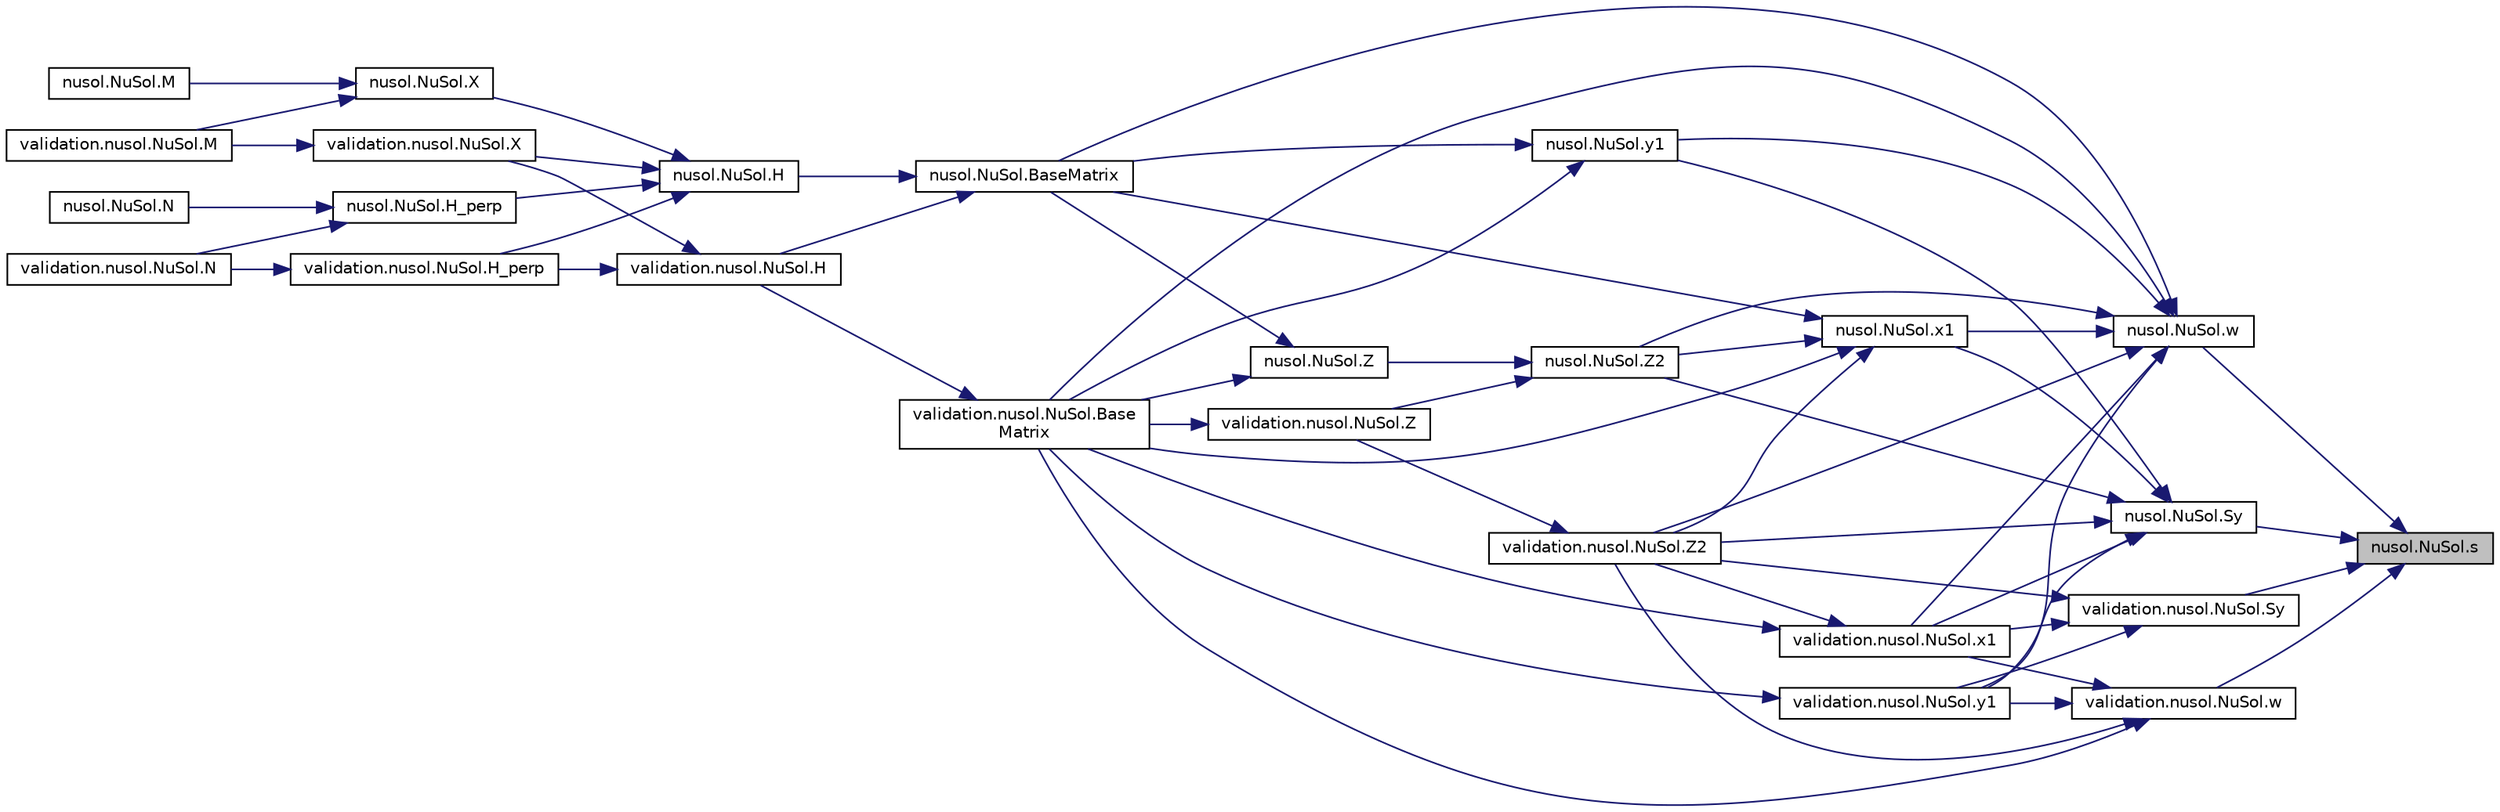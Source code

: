 digraph "nusol.NuSol.s"
{
 // INTERACTIVE_SVG=YES
 // LATEX_PDF_SIZE
  edge [fontname="Helvetica",fontsize="10",labelfontname="Helvetica",labelfontsize="10"];
  node [fontname="Helvetica",fontsize="10",shape=record];
  rankdir="RL";
  Node1 [label="nusol.NuSol.s",height=0.2,width=0.4,color="black", fillcolor="grey75", style="filled", fontcolor="black",tooltip=" "];
  Node1 -> Node2 [dir="back",color="midnightblue",fontsize="10",style="solid",fontname="Helvetica"];
  Node2 [label="nusol.NuSol.Sy",height=0.2,width=0.4,color="black", fillcolor="white", style="filled",URL="$classnusol_1_1_nu_sol.html#af961772e702273d94201f394e4c47c28",tooltip=" "];
  Node2 -> Node3 [dir="back",color="midnightblue",fontsize="10",style="solid",fontname="Helvetica"];
  Node3 [label="nusol.NuSol.x1",height=0.2,width=0.4,color="black", fillcolor="white", style="filled",URL="$classnusol_1_1_nu_sol.html#a722d29cc6089e09e50bdd870686d2ad5",tooltip=" "];
  Node3 -> Node4 [dir="back",color="midnightblue",fontsize="10",style="solid",fontname="Helvetica"];
  Node4 [label="nusol.NuSol.BaseMatrix",height=0.2,width=0.4,color="black", fillcolor="white", style="filled",URL="$classnusol_1_1_nu_sol.html#a28b9c4ac506a152da20144d8a8d9ac11",tooltip=" "];
  Node4 -> Node5 [dir="back",color="midnightblue",fontsize="10",style="solid",fontname="Helvetica"];
  Node5 [label="nusol.NuSol.H",height=0.2,width=0.4,color="black", fillcolor="white", style="filled",URL="$classnusol_1_1_nu_sol.html#acd95455520f1f7f8d647ff722f2f3b91",tooltip=" "];
  Node5 -> Node6 [dir="back",color="midnightblue",fontsize="10",style="solid",fontname="Helvetica"];
  Node6 [label="nusol.NuSol.H_perp",height=0.2,width=0.4,color="black", fillcolor="white", style="filled",URL="$classnusol_1_1_nu_sol.html#a95c950313e3eb50871cd2c0bd76a1a0a",tooltip=" "];
  Node6 -> Node7 [dir="back",color="midnightblue",fontsize="10",style="solid",fontname="Helvetica"];
  Node7 [label="nusol.NuSol.N",height=0.2,width=0.4,color="black", fillcolor="white", style="filled",URL="$classnusol_1_1_nu_sol.html#aa26cfc0b4b7420bc5fac639f0e795225",tooltip=" "];
  Node6 -> Node8 [dir="back",color="midnightblue",fontsize="10",style="solid",fontname="Helvetica"];
  Node8 [label="validation.nusol.NuSol.N",height=0.2,width=0.4,color="black", fillcolor="white", style="filled",URL="$classvalidation_1_1nusol_1_1_nu_sol.html#ac7ce3a7e4772ecc0dffec40f03d695d9",tooltip=" "];
  Node5 -> Node9 [dir="back",color="midnightblue",fontsize="10",style="solid",fontname="Helvetica"];
  Node9 [label="validation.nusol.NuSol.H_perp",height=0.2,width=0.4,color="black", fillcolor="white", style="filled",URL="$classvalidation_1_1nusol_1_1_nu_sol.html#af86e899b1bd0f91aade51ed4b60b6722",tooltip=" "];
  Node9 -> Node8 [dir="back",color="midnightblue",fontsize="10",style="solid",fontname="Helvetica"];
  Node5 -> Node10 [dir="back",color="midnightblue",fontsize="10",style="solid",fontname="Helvetica"];
  Node10 [label="validation.nusol.NuSol.X",height=0.2,width=0.4,color="black", fillcolor="white", style="filled",URL="$classvalidation_1_1nusol_1_1_nu_sol.html#a130d8ad1d19174eb9cf6c79e97fa6fae",tooltip=" "];
  Node10 -> Node11 [dir="back",color="midnightblue",fontsize="10",style="solid",fontname="Helvetica"];
  Node11 [label="validation.nusol.NuSol.M",height=0.2,width=0.4,color="black", fillcolor="white", style="filled",URL="$classvalidation_1_1nusol_1_1_nu_sol.html#a850053191c9c121bfdc3e6bfd70d89ca",tooltip=" "];
  Node5 -> Node12 [dir="back",color="midnightblue",fontsize="10",style="solid",fontname="Helvetica"];
  Node12 [label="nusol.NuSol.X",height=0.2,width=0.4,color="black", fillcolor="white", style="filled",URL="$classnusol_1_1_nu_sol.html#a0c6993953c37c67c6c7126a169ed8027",tooltip=" "];
  Node12 -> Node13 [dir="back",color="midnightblue",fontsize="10",style="solid",fontname="Helvetica"];
  Node13 [label="nusol.NuSol.M",height=0.2,width=0.4,color="black", fillcolor="white", style="filled",URL="$classnusol_1_1_nu_sol.html#a8163d3afe19c3ce4667caded37982d12",tooltip=" "];
  Node12 -> Node11 [dir="back",color="midnightblue",fontsize="10",style="solid",fontname="Helvetica"];
  Node4 -> Node14 [dir="back",color="midnightblue",fontsize="10",style="solid",fontname="Helvetica"];
  Node14 [label="validation.nusol.NuSol.H",height=0.2,width=0.4,color="black", fillcolor="white", style="filled",URL="$classvalidation_1_1nusol_1_1_nu_sol.html#aba781a514eb491bc4b3efe988c1ef1c3",tooltip=" "];
  Node14 -> Node9 [dir="back",color="midnightblue",fontsize="10",style="solid",fontname="Helvetica"];
  Node14 -> Node10 [dir="back",color="midnightblue",fontsize="10",style="solid",fontname="Helvetica"];
  Node3 -> Node15 [dir="back",color="midnightblue",fontsize="10",style="solid",fontname="Helvetica"];
  Node15 [label="validation.nusol.NuSol.Base\lMatrix",height=0.2,width=0.4,color="black", fillcolor="white", style="filled",URL="$classvalidation_1_1nusol_1_1_nu_sol.html#af9c5b785eac2717af7368d4957c43b39",tooltip=" "];
  Node15 -> Node14 [dir="back",color="midnightblue",fontsize="10",style="solid",fontname="Helvetica"];
  Node3 -> Node16 [dir="back",color="midnightblue",fontsize="10",style="solid",fontname="Helvetica"];
  Node16 [label="validation.nusol.NuSol.Z2",height=0.2,width=0.4,color="black", fillcolor="white", style="filled",URL="$classvalidation_1_1nusol_1_1_nu_sol.html#a84020a925d3b72f2d0b4c33b71873a50",tooltip=" "];
  Node16 -> Node17 [dir="back",color="midnightblue",fontsize="10",style="solid",fontname="Helvetica"];
  Node17 [label="validation.nusol.NuSol.Z",height=0.2,width=0.4,color="black", fillcolor="white", style="filled",URL="$classvalidation_1_1nusol_1_1_nu_sol.html#a8eae38e90a6375737b089b965072a3a6",tooltip=" "];
  Node17 -> Node15 [dir="back",color="midnightblue",fontsize="10",style="solid",fontname="Helvetica"];
  Node3 -> Node18 [dir="back",color="midnightblue",fontsize="10",style="solid",fontname="Helvetica"];
  Node18 [label="nusol.NuSol.Z2",height=0.2,width=0.4,color="black", fillcolor="white", style="filled",URL="$classnusol_1_1_nu_sol.html#a7f0ac405ac991179c451b5ffd48db306",tooltip=" "];
  Node18 -> Node19 [dir="back",color="midnightblue",fontsize="10",style="solid",fontname="Helvetica"];
  Node19 [label="nusol.NuSol.Z",height=0.2,width=0.4,color="black", fillcolor="white", style="filled",URL="$classnusol_1_1_nu_sol.html#a2d0b1f8a98027b39c5ab54d5bb9106aa",tooltip=" "];
  Node19 -> Node4 [dir="back",color="midnightblue",fontsize="10",style="solid",fontname="Helvetica"];
  Node19 -> Node15 [dir="back",color="midnightblue",fontsize="10",style="solid",fontname="Helvetica"];
  Node18 -> Node17 [dir="back",color="midnightblue",fontsize="10",style="solid",fontname="Helvetica"];
  Node2 -> Node20 [dir="back",color="midnightblue",fontsize="10",style="solid",fontname="Helvetica"];
  Node20 [label="validation.nusol.NuSol.x1",height=0.2,width=0.4,color="black", fillcolor="white", style="filled",URL="$classvalidation_1_1nusol_1_1_nu_sol.html#a8c8046da94c7ba45844c37b9b8294b46",tooltip=" "];
  Node20 -> Node15 [dir="back",color="midnightblue",fontsize="10",style="solid",fontname="Helvetica"];
  Node20 -> Node16 [dir="back",color="midnightblue",fontsize="10",style="solid",fontname="Helvetica"];
  Node2 -> Node21 [dir="back",color="midnightblue",fontsize="10",style="solid",fontname="Helvetica"];
  Node21 [label="nusol.NuSol.y1",height=0.2,width=0.4,color="black", fillcolor="white", style="filled",URL="$classnusol_1_1_nu_sol.html#acc854911c6fc9b957c06fc3272b1a89a",tooltip=" "];
  Node21 -> Node4 [dir="back",color="midnightblue",fontsize="10",style="solid",fontname="Helvetica"];
  Node21 -> Node15 [dir="back",color="midnightblue",fontsize="10",style="solid",fontname="Helvetica"];
  Node2 -> Node22 [dir="back",color="midnightblue",fontsize="10",style="solid",fontname="Helvetica"];
  Node22 [label="validation.nusol.NuSol.y1",height=0.2,width=0.4,color="black", fillcolor="white", style="filled",URL="$classvalidation_1_1nusol_1_1_nu_sol.html#a9d3ea4049c774b0888571b6ea79d01b9",tooltip=" "];
  Node22 -> Node15 [dir="back",color="midnightblue",fontsize="10",style="solid",fontname="Helvetica"];
  Node2 -> Node16 [dir="back",color="midnightblue",fontsize="10",style="solid",fontname="Helvetica"];
  Node2 -> Node18 [dir="back",color="midnightblue",fontsize="10",style="solid",fontname="Helvetica"];
  Node1 -> Node23 [dir="back",color="midnightblue",fontsize="10",style="solid",fontname="Helvetica"];
  Node23 [label="validation.nusol.NuSol.Sy",height=0.2,width=0.4,color="black", fillcolor="white", style="filled",URL="$classvalidation_1_1nusol_1_1_nu_sol.html#a8806d4114f46a1a9966ea2ba7bc1568b",tooltip=" "];
  Node23 -> Node20 [dir="back",color="midnightblue",fontsize="10",style="solid",fontname="Helvetica"];
  Node23 -> Node22 [dir="back",color="midnightblue",fontsize="10",style="solid",fontname="Helvetica"];
  Node23 -> Node16 [dir="back",color="midnightblue",fontsize="10",style="solid",fontname="Helvetica"];
  Node1 -> Node24 [dir="back",color="midnightblue",fontsize="10",style="solid",fontname="Helvetica"];
  Node24 [label="validation.nusol.NuSol.w",height=0.2,width=0.4,color="black", fillcolor="white", style="filled",URL="$classvalidation_1_1nusol_1_1_nu_sol.html#a8211523206e9e79c2709fc1e2cbc13e8",tooltip=" "];
  Node24 -> Node15 [dir="back",color="midnightblue",fontsize="10",style="solid",fontname="Helvetica"];
  Node24 -> Node20 [dir="back",color="midnightblue",fontsize="10",style="solid",fontname="Helvetica"];
  Node24 -> Node22 [dir="back",color="midnightblue",fontsize="10",style="solid",fontname="Helvetica"];
  Node24 -> Node16 [dir="back",color="midnightblue",fontsize="10",style="solid",fontname="Helvetica"];
  Node1 -> Node25 [dir="back",color="midnightblue",fontsize="10",style="solid",fontname="Helvetica"];
  Node25 [label="nusol.NuSol.w",height=0.2,width=0.4,color="black", fillcolor="white", style="filled",URL="$classnusol_1_1_nu_sol.html#a6cef8840625c26f610d5d826f4c42f77",tooltip=" "];
  Node25 -> Node4 [dir="back",color="midnightblue",fontsize="10",style="solid",fontname="Helvetica"];
  Node25 -> Node15 [dir="back",color="midnightblue",fontsize="10",style="solid",fontname="Helvetica"];
  Node25 -> Node20 [dir="back",color="midnightblue",fontsize="10",style="solid",fontname="Helvetica"];
  Node25 -> Node3 [dir="back",color="midnightblue",fontsize="10",style="solid",fontname="Helvetica"];
  Node25 -> Node21 [dir="back",color="midnightblue",fontsize="10",style="solid",fontname="Helvetica"];
  Node25 -> Node22 [dir="back",color="midnightblue",fontsize="10",style="solid",fontname="Helvetica"];
  Node25 -> Node16 [dir="back",color="midnightblue",fontsize="10",style="solid",fontname="Helvetica"];
  Node25 -> Node18 [dir="back",color="midnightblue",fontsize="10",style="solid",fontname="Helvetica"];
}
